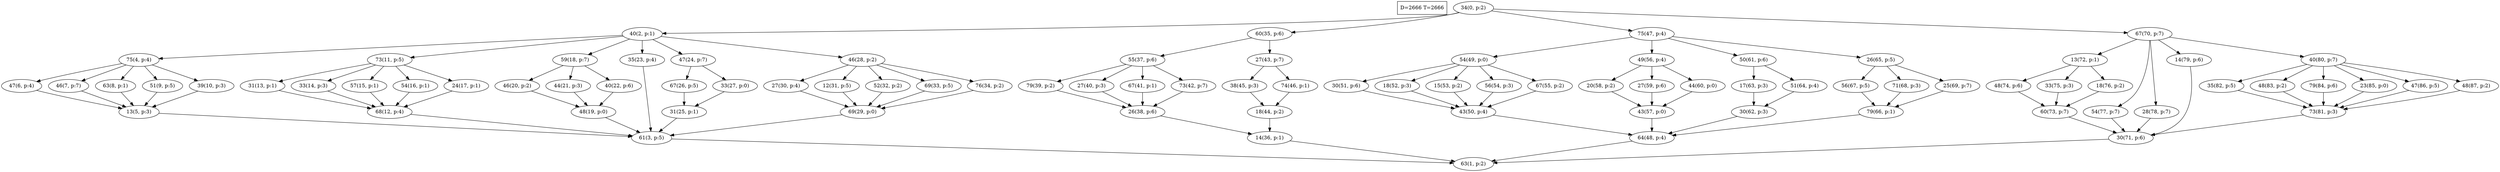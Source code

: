 digraph Task {
i [shape=box, label="D=2666 T=2666"]; 
0 [label="34(0, p:2)"];
1 [label="63(1, p:2)"];
2 [label="40(2, p:1)"];
3 [label="61(3, p:5)"];
4 [label="75(4, p:4)"];
5 [label="13(5, p:3)"];
6 [label="47(6, p:4)"];
7 [label="46(7, p:7)"];
8 [label="63(8, p:1)"];
9 [label="51(9, p:5)"];
10 [label="39(10, p:3)"];
11 [label="73(11, p:5)"];
12 [label="68(12, p:4)"];
13 [label="31(13, p:1)"];
14 [label="33(14, p:3)"];
15 [label="57(15, p:1)"];
16 [label="54(16, p:1)"];
17 [label="24(17, p:1)"];
18 [label="59(18, p:7)"];
19 [label="48(19, p:0)"];
20 [label="46(20, p:2)"];
21 [label="44(21, p:3)"];
22 [label="40(22, p:6)"];
23 [label="35(23, p:4)"];
24 [label="47(24, p:7)"];
25 [label="31(25, p:1)"];
26 [label="67(26, p:5)"];
27 [label="33(27, p:0)"];
28 [label="46(28, p:2)"];
29 [label="69(29, p:0)"];
30 [label="27(30, p:4)"];
31 [label="12(31, p:5)"];
32 [label="52(32, p:2)"];
33 [label="69(33, p:5)"];
34 [label="76(34, p:2)"];
35 [label="60(35, p:6)"];
36 [label="14(36, p:1)"];
37 [label="55(37, p:6)"];
38 [label="26(38, p:6)"];
39 [label="79(39, p:2)"];
40 [label="27(40, p:3)"];
41 [label="67(41, p:1)"];
42 [label="73(42, p:7)"];
43 [label="27(43, p:7)"];
44 [label="18(44, p:2)"];
45 [label="38(45, p:3)"];
46 [label="74(46, p:1)"];
47 [label="75(47, p:4)"];
48 [label="64(48, p:4)"];
49 [label="54(49, p:0)"];
50 [label="43(50, p:4)"];
51 [label="30(51, p:6)"];
52 [label="18(52, p:3)"];
53 [label="15(53, p:2)"];
54 [label="56(54, p:3)"];
55 [label="67(55, p:2)"];
56 [label="49(56, p:4)"];
57 [label="43(57, p:0)"];
58 [label="20(58, p:2)"];
59 [label="27(59, p:6)"];
60 [label="44(60, p:0)"];
61 [label="50(61, p:6)"];
62 [label="30(62, p:3)"];
63 [label="17(63, p:3)"];
64 [label="51(64, p:4)"];
65 [label="26(65, p:5)"];
66 [label="79(66, p:1)"];
67 [label="56(67, p:5)"];
68 [label="71(68, p:3)"];
69 [label="25(69, p:7)"];
70 [label="67(70, p:7)"];
71 [label="30(71, p:6)"];
72 [label="13(72, p:1)"];
73 [label="60(73, p:7)"];
74 [label="48(74, p:6)"];
75 [label="33(75, p:3)"];
76 [label="18(76, p:2)"];
77 [label="54(77, p:7)"];
78 [label="28(78, p:7)"];
79 [label="14(79, p:6)"];
80 [label="40(80, p:7)"];
81 [label="73(81, p:3)"];
82 [label="35(82, p:5)"];
83 [label="48(83, p:2)"];
84 [label="79(84, p:6)"];
85 [label="23(85, p:0)"];
86 [label="47(86, p:5)"];
87 [label="48(87, p:2)"];
0 -> 2;
0 -> 35;
0 -> 47;
0 -> 70;
2 -> 4;
2 -> 11;
2 -> 18;
2 -> 23;
2 -> 24;
2 -> 28;
3 -> 1;
4 -> 6;
4 -> 7;
4 -> 8;
4 -> 9;
4 -> 10;
5 -> 3;
6 -> 5;
7 -> 5;
8 -> 5;
9 -> 5;
10 -> 5;
11 -> 13;
11 -> 14;
11 -> 15;
11 -> 16;
11 -> 17;
12 -> 3;
13 -> 12;
14 -> 12;
15 -> 12;
16 -> 12;
17 -> 12;
18 -> 20;
18 -> 21;
18 -> 22;
19 -> 3;
20 -> 19;
21 -> 19;
22 -> 19;
23 -> 3;
24 -> 26;
24 -> 27;
25 -> 3;
26 -> 25;
27 -> 25;
28 -> 30;
28 -> 31;
28 -> 32;
28 -> 33;
28 -> 34;
29 -> 3;
30 -> 29;
31 -> 29;
32 -> 29;
33 -> 29;
34 -> 29;
35 -> 37;
35 -> 43;
36 -> 1;
37 -> 39;
37 -> 40;
37 -> 41;
37 -> 42;
38 -> 36;
39 -> 38;
40 -> 38;
41 -> 38;
42 -> 38;
43 -> 45;
43 -> 46;
44 -> 36;
45 -> 44;
46 -> 44;
47 -> 49;
47 -> 56;
47 -> 61;
47 -> 65;
48 -> 1;
49 -> 51;
49 -> 52;
49 -> 53;
49 -> 54;
49 -> 55;
50 -> 48;
51 -> 50;
52 -> 50;
53 -> 50;
54 -> 50;
55 -> 50;
56 -> 58;
56 -> 59;
56 -> 60;
57 -> 48;
58 -> 57;
59 -> 57;
60 -> 57;
61 -> 63;
61 -> 64;
62 -> 48;
63 -> 62;
64 -> 62;
65 -> 67;
65 -> 68;
65 -> 69;
66 -> 48;
67 -> 66;
68 -> 66;
69 -> 66;
70 -> 72;
70 -> 77;
70 -> 78;
70 -> 79;
70 -> 80;
71 -> 1;
72 -> 74;
72 -> 75;
72 -> 76;
73 -> 71;
74 -> 73;
75 -> 73;
76 -> 73;
77 -> 71;
78 -> 71;
79 -> 71;
80 -> 82;
80 -> 83;
80 -> 84;
80 -> 85;
80 -> 86;
80 -> 87;
81 -> 71;
82 -> 81;
83 -> 81;
84 -> 81;
85 -> 81;
86 -> 81;
87 -> 81;
}